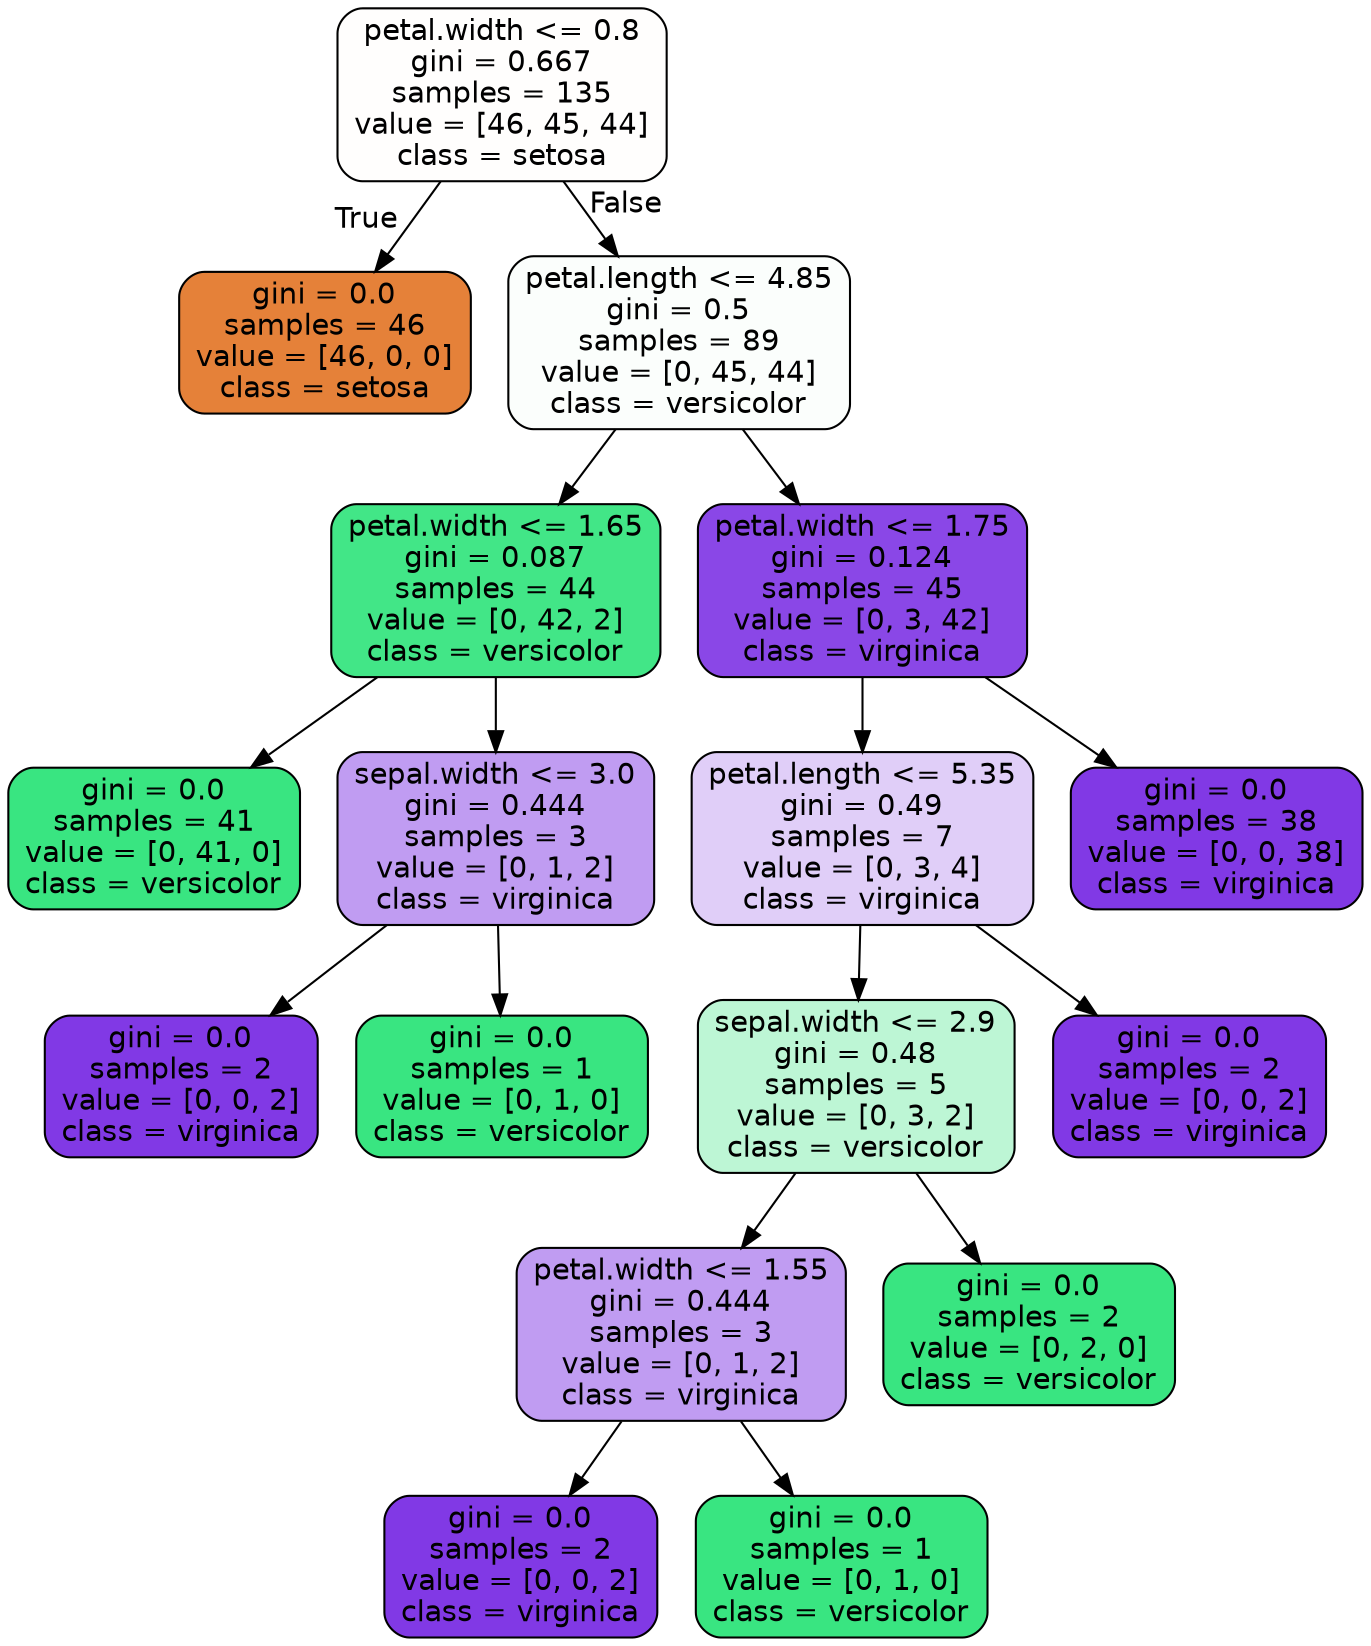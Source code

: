 digraph Tree {
node [shape=box, style="filled, rounded", color="black", fontname="helvetica"] ;
edge [fontname="helvetica"] ;
0 [label="petal.width <= 0.8\ngini = 0.667\nsamples = 135\nvalue = [46, 45, 44]\nclass = setosa", fillcolor="#fffefd"] ;
1 [label="gini = 0.0\nsamples = 46\nvalue = [46, 0, 0]\nclass = setosa", fillcolor="#e58139"] ;
0 -> 1 [labeldistance=2.5, labelangle=45, headlabel="True"] ;
2 [label="petal.length <= 4.85\ngini = 0.5\nsamples = 89\nvalue = [0, 45, 44]\nclass = versicolor", fillcolor="#fbfefc"] ;
0 -> 2 [labeldistance=2.5, labelangle=-45, headlabel="False"] ;
3 [label="petal.width <= 1.65\ngini = 0.087\nsamples = 44\nvalue = [0, 42, 2]\nclass = versicolor", fillcolor="#42e687"] ;
2 -> 3 ;
4 [label="gini = 0.0\nsamples = 41\nvalue = [0, 41, 0]\nclass = versicolor", fillcolor="#39e581"] ;
3 -> 4 ;
5 [label="sepal.width <= 3.0\ngini = 0.444\nsamples = 3\nvalue = [0, 1, 2]\nclass = virginica", fillcolor="#c09cf2"] ;
3 -> 5 ;
6 [label="gini = 0.0\nsamples = 2\nvalue = [0, 0, 2]\nclass = virginica", fillcolor="#8139e5"] ;
5 -> 6 ;
7 [label="gini = 0.0\nsamples = 1\nvalue = [0, 1, 0]\nclass = versicolor", fillcolor="#39e581"] ;
5 -> 7 ;
8 [label="petal.width <= 1.75\ngini = 0.124\nsamples = 45\nvalue = [0, 3, 42]\nclass = virginica", fillcolor="#8a47e7"] ;
2 -> 8 ;
9 [label="petal.length <= 5.35\ngini = 0.49\nsamples = 7\nvalue = [0, 3, 4]\nclass = virginica", fillcolor="#e0cef8"] ;
8 -> 9 ;
10 [label="sepal.width <= 2.9\ngini = 0.48\nsamples = 5\nvalue = [0, 3, 2]\nclass = versicolor", fillcolor="#bdf6d5"] ;
9 -> 10 ;
11 [label="petal.width <= 1.55\ngini = 0.444\nsamples = 3\nvalue = [0, 1, 2]\nclass = virginica", fillcolor="#c09cf2"] ;
10 -> 11 ;
12 [label="gini = 0.0\nsamples = 2\nvalue = [0, 0, 2]\nclass = virginica", fillcolor="#8139e5"] ;
11 -> 12 ;
13 [label="gini = 0.0\nsamples = 1\nvalue = [0, 1, 0]\nclass = versicolor", fillcolor="#39e581"] ;
11 -> 13 ;
14 [label="gini = 0.0\nsamples = 2\nvalue = [0, 2, 0]\nclass = versicolor", fillcolor="#39e581"] ;
10 -> 14 ;
15 [label="gini = 0.0\nsamples = 2\nvalue = [0, 0, 2]\nclass = virginica", fillcolor="#8139e5"] ;
9 -> 15 ;
16 [label="gini = 0.0\nsamples = 38\nvalue = [0, 0, 38]\nclass = virginica", fillcolor="#8139e5"] ;
8 -> 16 ;
}